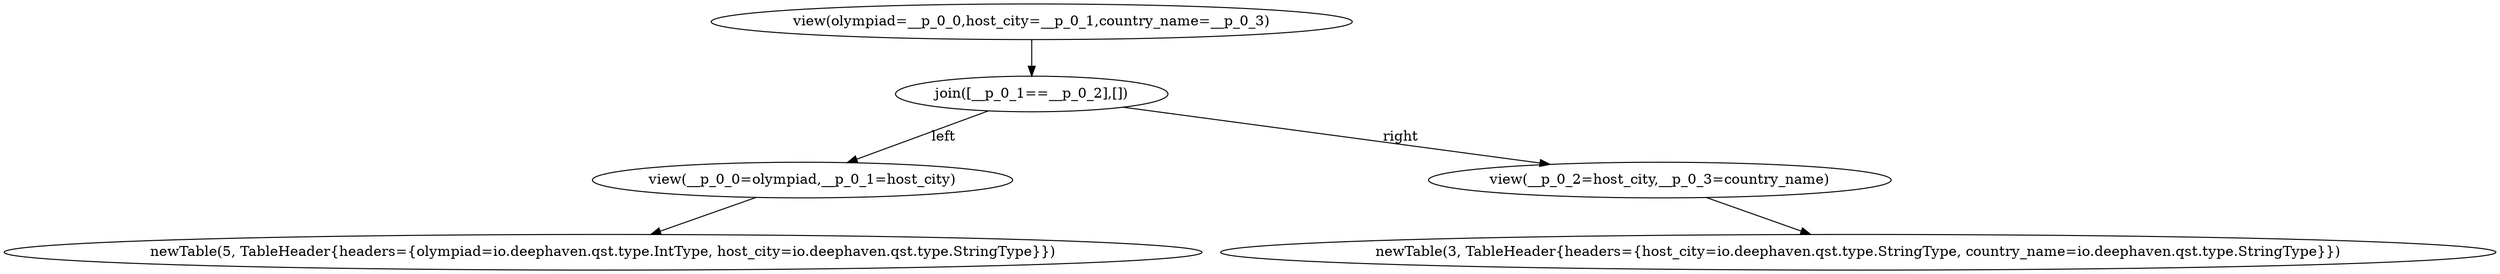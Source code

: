 digraph {
"op_0" ["label"="newTable(5, TableHeader{headers={olympiad=io.deephaven.qst.type.IntType, host_city=io.deephaven.qst.type.StringType}})"]
"op_1" ["label"="newTable(3, TableHeader{headers={host_city=io.deephaven.qst.type.StringType, country_name=io.deephaven.qst.type.StringType}})"]
"op_2" ["label"="view(__p_0_0=olympiad,__p_0_1=host_city)"]
"op_3" ["label"="view(__p_0_2=host_city,__p_0_3=country_name)"]
"op_4" ["label"="join([__p_0_1==__p_0_2],[])"]
"op_5" ["label"="view(olympiad=__p_0_0,host_city=__p_0_1,country_name=__p_0_3)"]
"op_2" -> "op_0"
"op_3" -> "op_1"
"op_4" -> "op_2" ["label"="left"]
"op_4" -> "op_3" ["label"="right"]
"op_5" -> "op_4"
}